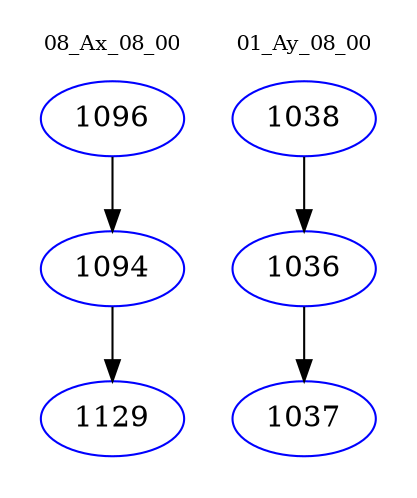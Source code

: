 digraph{
subgraph cluster_0 {
color = white
label = "08_Ax_08_00";
fontsize=10;
T0_1096 [label="1096", color="blue"]
T0_1096 -> T0_1094 [color="black"]
T0_1094 [label="1094", color="blue"]
T0_1094 -> T0_1129 [color="black"]
T0_1129 [label="1129", color="blue"]
}
subgraph cluster_1 {
color = white
label = "01_Ay_08_00";
fontsize=10;
T1_1038 [label="1038", color="blue"]
T1_1038 -> T1_1036 [color="black"]
T1_1036 [label="1036", color="blue"]
T1_1036 -> T1_1037 [color="black"]
T1_1037 [label="1037", color="blue"]
}
}
